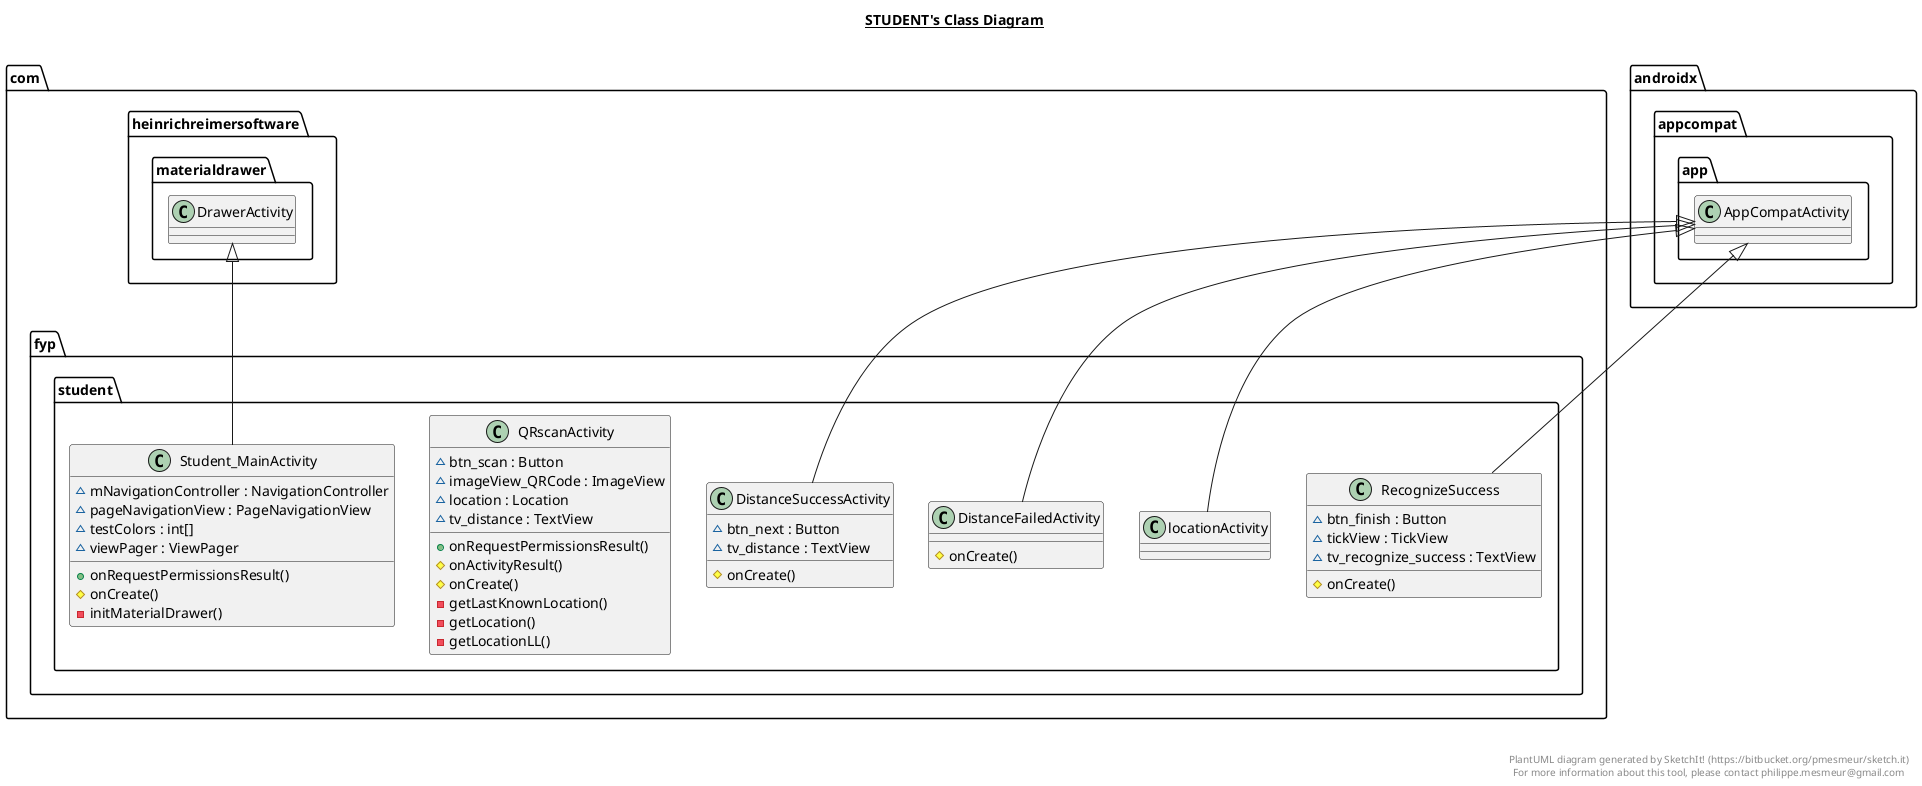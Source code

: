 @startuml

title __STUDENT's Class Diagram__\n

  namespace com.fyp {
    namespace student {
      class com.fyp.student.DistanceFailedActivity {
          # onCreate()
      }
    }
  }
  

  namespace com.fyp {
    namespace student {
      class com.fyp.student.DistanceSuccessActivity {
          ~ btn_next : Button
          ~ tv_distance : TextView
          # onCreate()
      }
    }
  }
  

  namespace com.fyp {
    namespace student {
      class com.fyp.student.RecognizeSuccess {
          ~ btn_finish : Button
          ~ tickView : TickView
          ~ tv_recognize_success : TextView
          # onCreate()
      }
    }
  }
  

  namespace com.fyp {
    namespace student {
      class com.fyp.student.Student_MainActivity {
          ~ mNavigationController : NavigationController
          ~ pageNavigationView : PageNavigationView
          ~ testColors : int[]
          ~ viewPager : ViewPager
          + onRequestPermissionsResult()
          # onCreate()
          - initMaterialDrawer()
      }
    }
  }
  

  namespace com.fyp {
    namespace student {
      class com.fyp.student.QRscanActivity {
          ~ btn_scan : Button
          ~ imageView_QRCode : ImageView
          ~ location : Location
          ~ tv_distance : TextView
          + onRequestPermissionsResult()
          # onActivityResult()
          # onCreate()
          - getLastKnownLocation()
          - getLocation()
          - getLocationLL()
      }
    }
  }
  

  com.fyp.student.DistanceFailedActivity -up-|> androidx.appcompat.app.AppCompatActivity
  com.fyp.student.DistanceSuccessActivity -up-|> androidx.appcompat.app.AppCompatActivity
  com.fyp.student.RecognizeSuccess -up-|> androidx.appcompat.app.AppCompatActivity
  com.fyp.student.Student_MainActivity -up-|> com.heinrichreimersoftware.materialdrawer.DrawerActivity
  com.fyp.student.locationActivity -up-|> androidx.appcompat.app.AppCompatActivity


right footer


PlantUML diagram generated by SketchIt! (https://bitbucket.org/pmesmeur/sketch.it)
For more information about this tool, please contact philippe.mesmeur@gmail.com
endfooter

@enduml
